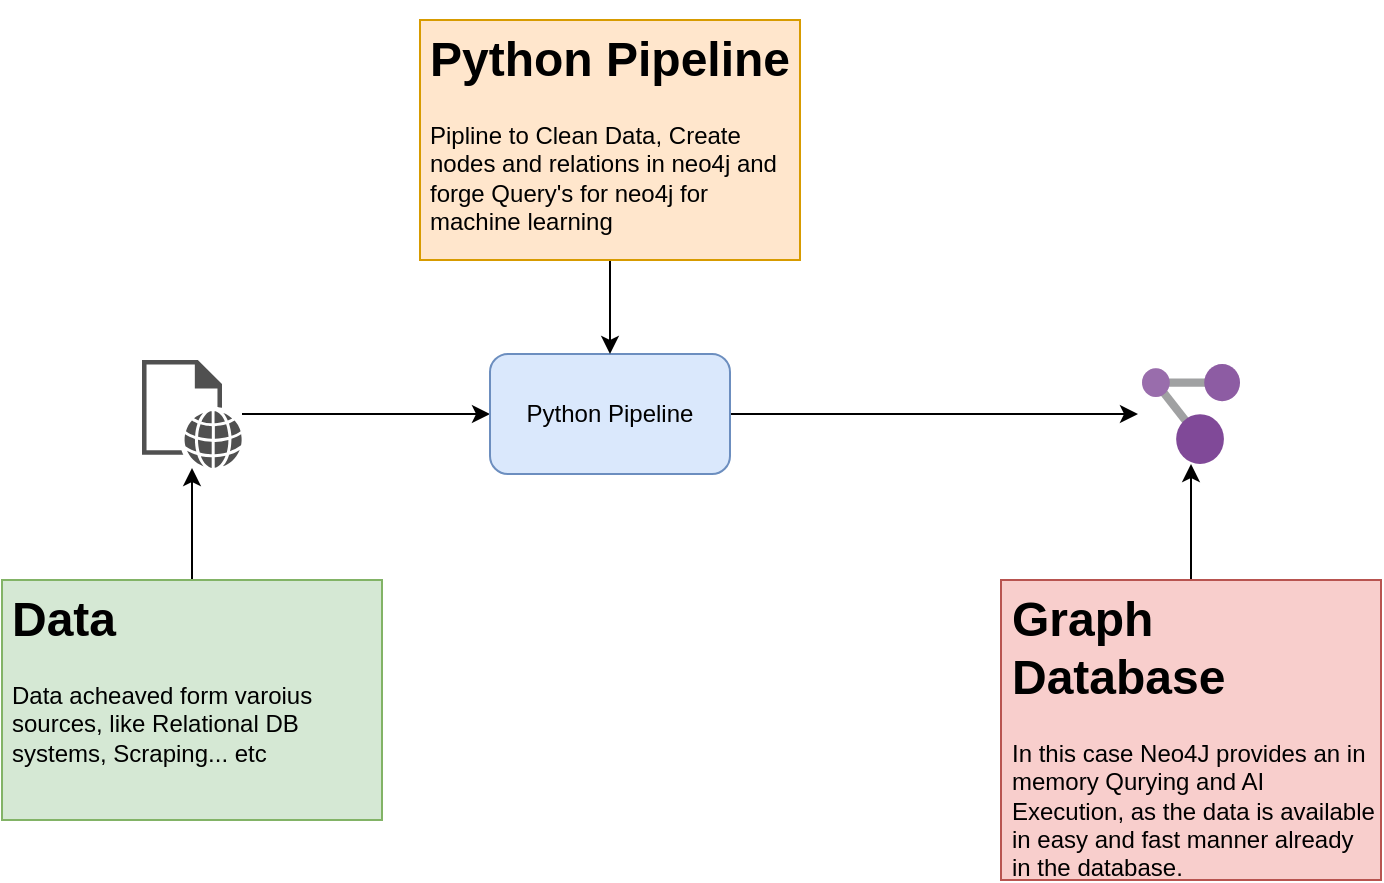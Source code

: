 <mxfile version="16.5.1" type="device"><diagram id="AM0e2WRJlb79718z6DLL" name="Page-1"><mxGraphModel dx="1102" dy="857" grid="1" gridSize="10" guides="1" tooltips="1" connect="1" arrows="1" fold="1" page="1" pageScale="1" pageWidth="827" pageHeight="1169" math="0" shadow="0"><root><mxCell id="0"/><mxCell id="1" parent="0"/><mxCell id="HYZaxQWoK_kOkxlaKnyA-5" style="edgeStyle=orthogonalEdgeStyle;rounded=0;orthogonalLoop=1;jettySize=auto;html=1;entryX=0;entryY=0.5;entryDx=0;entryDy=0;" edge="1" parent="1" source="HYZaxQWoK_kOkxlaKnyA-2" target="HYZaxQWoK_kOkxlaKnyA-3"><mxGeometry relative="1" as="geometry"/></mxCell><mxCell id="HYZaxQWoK_kOkxlaKnyA-2" value="" style="sketch=0;pointerEvents=1;shadow=0;dashed=0;html=1;strokeColor=none;fillColor=#505050;labelPosition=center;verticalLabelPosition=bottom;verticalAlign=top;outlineConnect=0;align=center;shape=mxgraph.office.concepts.web_page;" vertex="1" parent="1"><mxGeometry x="120" y="400" width="50" height="54" as="geometry"/></mxCell><mxCell id="HYZaxQWoK_kOkxlaKnyA-6" style="edgeStyle=orthogonalEdgeStyle;rounded=0;orthogonalLoop=1;jettySize=auto;html=1;entryX=-0.041;entryY=0.5;entryDx=0;entryDy=0;entryPerimeter=0;" edge="1" parent="1" source="HYZaxQWoK_kOkxlaKnyA-3" target="HYZaxQWoK_kOkxlaKnyA-4"><mxGeometry relative="1" as="geometry"/></mxCell><mxCell id="HYZaxQWoK_kOkxlaKnyA-3" value="Python Pipeline" style="rounded=1;whiteSpace=wrap;html=1;fillColor=#dae8fc;strokeColor=#6c8ebf;" vertex="1" parent="1"><mxGeometry x="294" y="397" width="120" height="60" as="geometry"/></mxCell><mxCell id="HYZaxQWoK_kOkxlaKnyA-4" value="" style="sketch=0;aspect=fixed;html=1;points=[];align=center;image;fontSize=12;image=img/lib/mscae/Resource_Graph_Explorer.svg;" vertex="1" parent="1"><mxGeometry x="620" y="402" width="49" height="50" as="geometry"/></mxCell><mxCell id="HYZaxQWoK_kOkxlaKnyA-11" style="edgeStyle=orthogonalEdgeStyle;rounded=0;orthogonalLoop=1;jettySize=auto;html=1;" edge="1" parent="1" source="HYZaxQWoK_kOkxlaKnyA-7" target="HYZaxQWoK_kOkxlaKnyA-2"><mxGeometry relative="1" as="geometry"/></mxCell><mxCell id="HYZaxQWoK_kOkxlaKnyA-7" value="&lt;h1&gt;Data&lt;/h1&gt;&lt;p&gt;Data acheaved form varoius sources, like Relational DB systems, Scraping... etc&lt;/p&gt;" style="text;html=1;strokeColor=#82b366;fillColor=#d5e8d4;spacing=5;spacingTop=-20;whiteSpace=wrap;overflow=hidden;rounded=0;" vertex="1" parent="1"><mxGeometry x="50" y="510" width="190" height="120" as="geometry"/></mxCell><mxCell id="HYZaxQWoK_kOkxlaKnyA-10" style="edgeStyle=orthogonalEdgeStyle;rounded=0;orthogonalLoop=1;jettySize=auto;html=1;entryX=0.5;entryY=0;entryDx=0;entryDy=0;" edge="1" parent="1" source="HYZaxQWoK_kOkxlaKnyA-8" target="HYZaxQWoK_kOkxlaKnyA-3"><mxGeometry relative="1" as="geometry"/></mxCell><mxCell id="HYZaxQWoK_kOkxlaKnyA-8" value="&lt;h1&gt;Python Pipeline&lt;/h1&gt;&lt;p&gt;Pipline to Clean Data, Create nodes and relations in neo4j and forge Query's for neo4j for machine learning&lt;/p&gt;" style="text;html=1;strokeColor=#d79b00;fillColor=#ffe6cc;spacing=5;spacingTop=-20;whiteSpace=wrap;overflow=hidden;rounded=0;" vertex="1" parent="1"><mxGeometry x="259" y="230" width="190" height="120" as="geometry"/></mxCell><mxCell id="HYZaxQWoK_kOkxlaKnyA-12" style="edgeStyle=orthogonalEdgeStyle;rounded=0;orthogonalLoop=1;jettySize=auto;html=1;" edge="1" parent="1" source="HYZaxQWoK_kOkxlaKnyA-9" target="HYZaxQWoK_kOkxlaKnyA-4"><mxGeometry relative="1" as="geometry"/></mxCell><mxCell id="HYZaxQWoK_kOkxlaKnyA-9" value="&lt;h1&gt;Graph Database&lt;/h1&gt;&lt;p&gt;In this case Neo4J provides an in memory Qurying and AI Execution, as the data is available in easy and fast manner already in the database.&lt;/p&gt;" style="text;html=1;strokeColor=#b85450;fillColor=#f8cecc;spacing=5;spacingTop=-20;whiteSpace=wrap;overflow=hidden;rounded=0;" vertex="1" parent="1"><mxGeometry x="549.5" y="510" width="190" height="150" as="geometry"/></mxCell></root></mxGraphModel></diagram></mxfile>